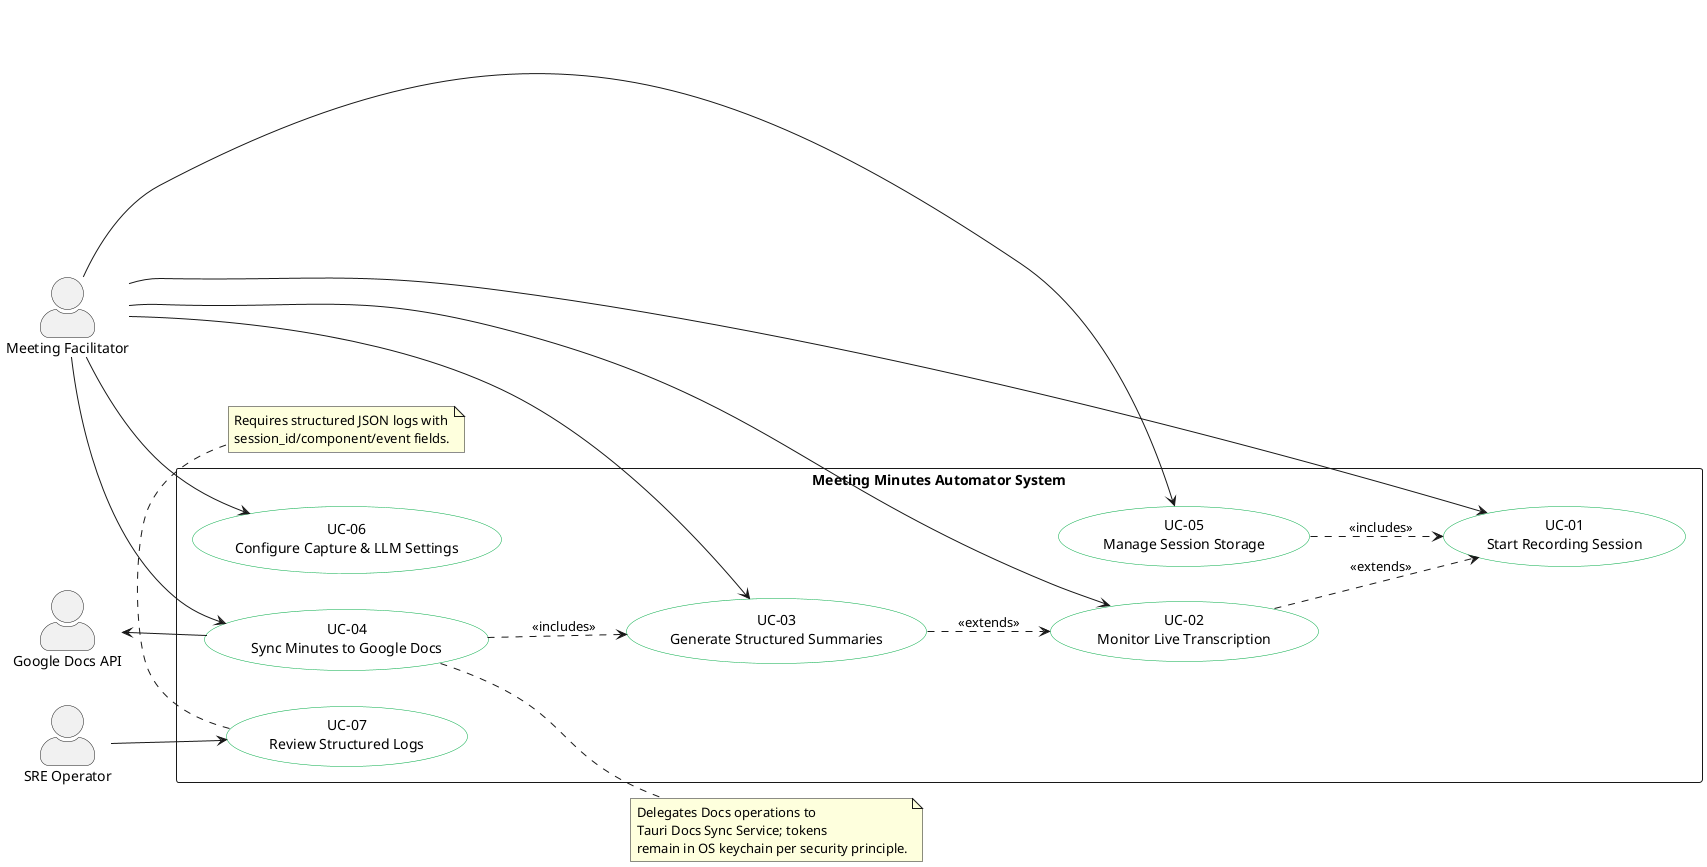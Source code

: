 @startuml
' UC-001 Meeting Minutes Automator Use Cases
skinparam usecase {
  BackgroundColor white
  BorderColor #0A4
}
skinparam actorStyle awesome
left to right direction

actor "Meeting Facilitator" as Facilitator
actor "SRE Operator" as SRE
actor "Google Docs API" as Docs

rectangle "Meeting Minutes Automator System" as System {
  usecase "UC-01\nStart Recording Session" as UC1
  usecase "UC-02\nMonitor Live Transcription" as UC2
  usecase "UC-03\nGenerate Structured Summaries" as UC3
  usecase "UC-04\nSync Minutes to Google Docs" as UC4
  usecase "UC-05\nManage Session Storage" as UC5
  usecase "UC-06\nConfigure Capture & LLM Settings" as UC6
  usecase "UC-07\nReview Structured Logs" as UC7
}

Facilitator --> UC1
Facilitator --> UC2
Facilitator --> UC3
Facilitator --> UC4
Facilitator --> UC5
Facilitator --> UC6
Docs <-- UC4
SRE --> UC7

UC2 ..> UC1 : <<extends>>
UC3 ..> UC2 : <<extends>>
UC4 ..> UC3 : <<includes>>
UC5 ..> UC1 : <<includes>>

note right of UC4
  Delegates Docs operations to
  Tauri Docs Sync Service; tokens
  remain in OS keychain per security principle.
end note

note bottom of UC7
  Requires structured JSON logs with
  session_id/component/event fields.
end note

@enduml
